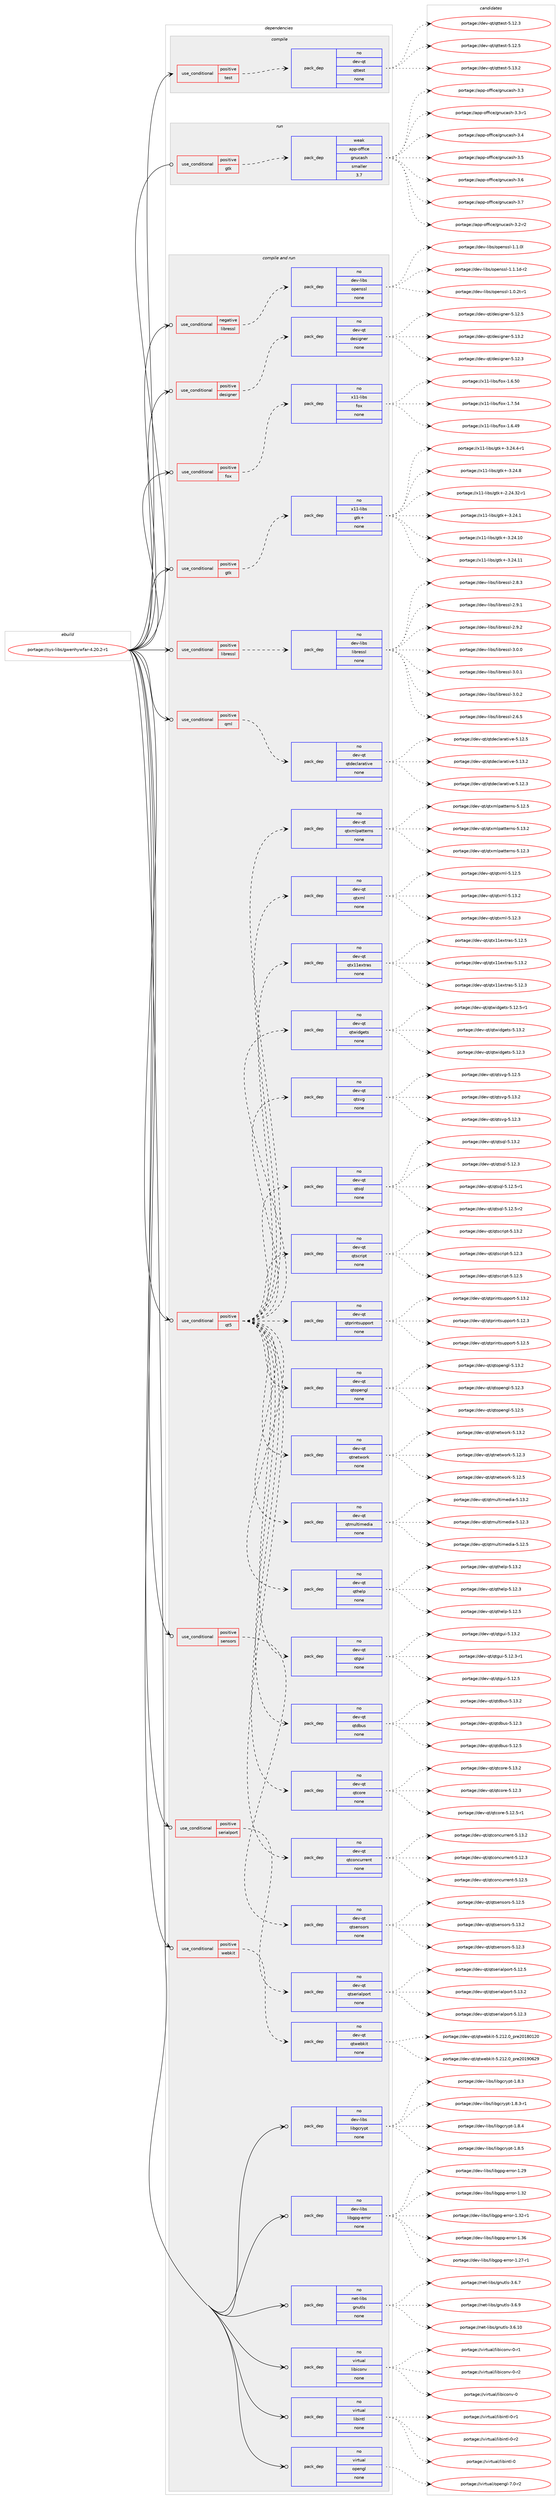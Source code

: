 digraph prolog {

# *************
# Graph options
# *************

newrank=true;
concentrate=true;
compound=true;
graph [rankdir=LR,fontname=Helvetica,fontsize=10,ranksep=1.5];#, ranksep=2.5, nodesep=0.2];
edge  [arrowhead=vee];
node  [fontname=Helvetica,fontsize=10];

# **********
# The ebuild
# **********

subgraph cluster_leftcol {
color=gray;
rank=same;
label=<<i>ebuild</i>>;
id [label="portage://sys-libs/gwenhywfar-4.20.2-r1", color=red, width=4, href="../sys-libs/gwenhywfar-4.20.2-r1.svg"];
}

# ****************
# The dependencies
# ****************

subgraph cluster_midcol {
color=gray;
label=<<i>dependencies</i>>;
subgraph cluster_compile {
fillcolor="#eeeeee";
style=filled;
label=<<i>compile</i>>;
subgraph cond104081 {
dependency430549 [label=<<TABLE BORDER="0" CELLBORDER="1" CELLSPACING="0" CELLPADDING="4"><TR><TD ROWSPAN="3" CELLPADDING="10">use_conditional</TD></TR><TR><TD>positive</TD></TR><TR><TD>test</TD></TR></TABLE>>, shape=none, color=red];
subgraph pack319229 {
dependency430550 [label=<<TABLE BORDER="0" CELLBORDER="1" CELLSPACING="0" CELLPADDING="4" WIDTH="220"><TR><TD ROWSPAN="6" CELLPADDING="30">pack_dep</TD></TR><TR><TD WIDTH="110">no</TD></TR><TR><TD>dev-qt</TD></TR><TR><TD>qttest</TD></TR><TR><TD>none</TD></TR><TR><TD></TD></TR></TABLE>>, shape=none, color=blue];
}
dependency430549:e -> dependency430550:w [weight=20,style="dashed",arrowhead="vee"];
}
id:e -> dependency430549:w [weight=20,style="solid",arrowhead="vee"];
}
subgraph cluster_compileandrun {
fillcolor="#eeeeee";
style=filled;
label=<<i>compile and run</i>>;
subgraph cond104082 {
dependency430551 [label=<<TABLE BORDER="0" CELLBORDER="1" CELLSPACING="0" CELLPADDING="4"><TR><TD ROWSPAN="3" CELLPADDING="10">use_conditional</TD></TR><TR><TD>negative</TD></TR><TR><TD>libressl</TD></TR></TABLE>>, shape=none, color=red];
subgraph pack319230 {
dependency430552 [label=<<TABLE BORDER="0" CELLBORDER="1" CELLSPACING="0" CELLPADDING="4" WIDTH="220"><TR><TD ROWSPAN="6" CELLPADDING="30">pack_dep</TD></TR><TR><TD WIDTH="110">no</TD></TR><TR><TD>dev-libs</TD></TR><TR><TD>openssl</TD></TR><TR><TD>none</TD></TR><TR><TD></TD></TR></TABLE>>, shape=none, color=blue];
}
dependency430551:e -> dependency430552:w [weight=20,style="dashed",arrowhead="vee"];
}
id:e -> dependency430551:w [weight=20,style="solid",arrowhead="odotvee"];
subgraph cond104083 {
dependency430553 [label=<<TABLE BORDER="0" CELLBORDER="1" CELLSPACING="0" CELLPADDING="4"><TR><TD ROWSPAN="3" CELLPADDING="10">use_conditional</TD></TR><TR><TD>positive</TD></TR><TR><TD>designer</TD></TR></TABLE>>, shape=none, color=red];
subgraph pack319231 {
dependency430554 [label=<<TABLE BORDER="0" CELLBORDER="1" CELLSPACING="0" CELLPADDING="4" WIDTH="220"><TR><TD ROWSPAN="6" CELLPADDING="30">pack_dep</TD></TR><TR><TD WIDTH="110">no</TD></TR><TR><TD>dev-qt</TD></TR><TR><TD>designer</TD></TR><TR><TD>none</TD></TR><TR><TD></TD></TR></TABLE>>, shape=none, color=blue];
}
dependency430553:e -> dependency430554:w [weight=20,style="dashed",arrowhead="vee"];
}
id:e -> dependency430553:w [weight=20,style="solid",arrowhead="odotvee"];
subgraph cond104084 {
dependency430555 [label=<<TABLE BORDER="0" CELLBORDER="1" CELLSPACING="0" CELLPADDING="4"><TR><TD ROWSPAN="3" CELLPADDING="10">use_conditional</TD></TR><TR><TD>positive</TD></TR><TR><TD>fox</TD></TR></TABLE>>, shape=none, color=red];
subgraph pack319232 {
dependency430556 [label=<<TABLE BORDER="0" CELLBORDER="1" CELLSPACING="0" CELLPADDING="4" WIDTH="220"><TR><TD ROWSPAN="6" CELLPADDING="30">pack_dep</TD></TR><TR><TD WIDTH="110">no</TD></TR><TR><TD>x11-libs</TD></TR><TR><TD>fox</TD></TR><TR><TD>none</TD></TR><TR><TD></TD></TR></TABLE>>, shape=none, color=blue];
}
dependency430555:e -> dependency430556:w [weight=20,style="dashed",arrowhead="vee"];
}
id:e -> dependency430555:w [weight=20,style="solid",arrowhead="odotvee"];
subgraph cond104085 {
dependency430557 [label=<<TABLE BORDER="0" CELLBORDER="1" CELLSPACING="0" CELLPADDING="4"><TR><TD ROWSPAN="3" CELLPADDING="10">use_conditional</TD></TR><TR><TD>positive</TD></TR><TR><TD>gtk</TD></TR></TABLE>>, shape=none, color=red];
subgraph pack319233 {
dependency430558 [label=<<TABLE BORDER="0" CELLBORDER="1" CELLSPACING="0" CELLPADDING="4" WIDTH="220"><TR><TD ROWSPAN="6" CELLPADDING="30">pack_dep</TD></TR><TR><TD WIDTH="110">no</TD></TR><TR><TD>x11-libs</TD></TR><TR><TD>gtk+</TD></TR><TR><TD>none</TD></TR><TR><TD></TD></TR></TABLE>>, shape=none, color=blue];
}
dependency430557:e -> dependency430558:w [weight=20,style="dashed",arrowhead="vee"];
}
id:e -> dependency430557:w [weight=20,style="solid",arrowhead="odotvee"];
subgraph cond104086 {
dependency430559 [label=<<TABLE BORDER="0" CELLBORDER="1" CELLSPACING="0" CELLPADDING="4"><TR><TD ROWSPAN="3" CELLPADDING="10">use_conditional</TD></TR><TR><TD>positive</TD></TR><TR><TD>libressl</TD></TR></TABLE>>, shape=none, color=red];
subgraph pack319234 {
dependency430560 [label=<<TABLE BORDER="0" CELLBORDER="1" CELLSPACING="0" CELLPADDING="4" WIDTH="220"><TR><TD ROWSPAN="6" CELLPADDING="30">pack_dep</TD></TR><TR><TD WIDTH="110">no</TD></TR><TR><TD>dev-libs</TD></TR><TR><TD>libressl</TD></TR><TR><TD>none</TD></TR><TR><TD></TD></TR></TABLE>>, shape=none, color=blue];
}
dependency430559:e -> dependency430560:w [weight=20,style="dashed",arrowhead="vee"];
}
id:e -> dependency430559:w [weight=20,style="solid",arrowhead="odotvee"];
subgraph cond104087 {
dependency430561 [label=<<TABLE BORDER="0" CELLBORDER="1" CELLSPACING="0" CELLPADDING="4"><TR><TD ROWSPAN="3" CELLPADDING="10">use_conditional</TD></TR><TR><TD>positive</TD></TR><TR><TD>qml</TD></TR></TABLE>>, shape=none, color=red];
subgraph pack319235 {
dependency430562 [label=<<TABLE BORDER="0" CELLBORDER="1" CELLSPACING="0" CELLPADDING="4" WIDTH="220"><TR><TD ROWSPAN="6" CELLPADDING="30">pack_dep</TD></TR><TR><TD WIDTH="110">no</TD></TR><TR><TD>dev-qt</TD></TR><TR><TD>qtdeclarative</TD></TR><TR><TD>none</TD></TR><TR><TD></TD></TR></TABLE>>, shape=none, color=blue];
}
dependency430561:e -> dependency430562:w [weight=20,style="dashed",arrowhead="vee"];
}
id:e -> dependency430561:w [weight=20,style="solid",arrowhead="odotvee"];
subgraph cond104088 {
dependency430563 [label=<<TABLE BORDER="0" CELLBORDER="1" CELLSPACING="0" CELLPADDING="4"><TR><TD ROWSPAN="3" CELLPADDING="10">use_conditional</TD></TR><TR><TD>positive</TD></TR><TR><TD>qt5</TD></TR></TABLE>>, shape=none, color=red];
subgraph pack319236 {
dependency430564 [label=<<TABLE BORDER="0" CELLBORDER="1" CELLSPACING="0" CELLPADDING="4" WIDTH="220"><TR><TD ROWSPAN="6" CELLPADDING="30">pack_dep</TD></TR><TR><TD WIDTH="110">no</TD></TR><TR><TD>dev-qt</TD></TR><TR><TD>qtconcurrent</TD></TR><TR><TD>none</TD></TR><TR><TD></TD></TR></TABLE>>, shape=none, color=blue];
}
dependency430563:e -> dependency430564:w [weight=20,style="dashed",arrowhead="vee"];
subgraph pack319237 {
dependency430565 [label=<<TABLE BORDER="0" CELLBORDER="1" CELLSPACING="0" CELLPADDING="4" WIDTH="220"><TR><TD ROWSPAN="6" CELLPADDING="30">pack_dep</TD></TR><TR><TD WIDTH="110">no</TD></TR><TR><TD>dev-qt</TD></TR><TR><TD>qtcore</TD></TR><TR><TD>none</TD></TR><TR><TD></TD></TR></TABLE>>, shape=none, color=blue];
}
dependency430563:e -> dependency430565:w [weight=20,style="dashed",arrowhead="vee"];
subgraph pack319238 {
dependency430566 [label=<<TABLE BORDER="0" CELLBORDER="1" CELLSPACING="0" CELLPADDING="4" WIDTH="220"><TR><TD ROWSPAN="6" CELLPADDING="30">pack_dep</TD></TR><TR><TD WIDTH="110">no</TD></TR><TR><TD>dev-qt</TD></TR><TR><TD>qtdbus</TD></TR><TR><TD>none</TD></TR><TR><TD></TD></TR></TABLE>>, shape=none, color=blue];
}
dependency430563:e -> dependency430566:w [weight=20,style="dashed",arrowhead="vee"];
subgraph pack319239 {
dependency430567 [label=<<TABLE BORDER="0" CELLBORDER="1" CELLSPACING="0" CELLPADDING="4" WIDTH="220"><TR><TD ROWSPAN="6" CELLPADDING="30">pack_dep</TD></TR><TR><TD WIDTH="110">no</TD></TR><TR><TD>dev-qt</TD></TR><TR><TD>qtgui</TD></TR><TR><TD>none</TD></TR><TR><TD></TD></TR></TABLE>>, shape=none, color=blue];
}
dependency430563:e -> dependency430567:w [weight=20,style="dashed",arrowhead="vee"];
subgraph pack319240 {
dependency430568 [label=<<TABLE BORDER="0" CELLBORDER="1" CELLSPACING="0" CELLPADDING="4" WIDTH="220"><TR><TD ROWSPAN="6" CELLPADDING="30">pack_dep</TD></TR><TR><TD WIDTH="110">no</TD></TR><TR><TD>dev-qt</TD></TR><TR><TD>qthelp</TD></TR><TR><TD>none</TD></TR><TR><TD></TD></TR></TABLE>>, shape=none, color=blue];
}
dependency430563:e -> dependency430568:w [weight=20,style="dashed",arrowhead="vee"];
subgraph pack319241 {
dependency430569 [label=<<TABLE BORDER="0" CELLBORDER="1" CELLSPACING="0" CELLPADDING="4" WIDTH="220"><TR><TD ROWSPAN="6" CELLPADDING="30">pack_dep</TD></TR><TR><TD WIDTH="110">no</TD></TR><TR><TD>dev-qt</TD></TR><TR><TD>qtmultimedia</TD></TR><TR><TD>none</TD></TR><TR><TD></TD></TR></TABLE>>, shape=none, color=blue];
}
dependency430563:e -> dependency430569:w [weight=20,style="dashed",arrowhead="vee"];
subgraph pack319242 {
dependency430570 [label=<<TABLE BORDER="0" CELLBORDER="1" CELLSPACING="0" CELLPADDING="4" WIDTH="220"><TR><TD ROWSPAN="6" CELLPADDING="30">pack_dep</TD></TR><TR><TD WIDTH="110">no</TD></TR><TR><TD>dev-qt</TD></TR><TR><TD>qtnetwork</TD></TR><TR><TD>none</TD></TR><TR><TD></TD></TR></TABLE>>, shape=none, color=blue];
}
dependency430563:e -> dependency430570:w [weight=20,style="dashed",arrowhead="vee"];
subgraph pack319243 {
dependency430571 [label=<<TABLE BORDER="0" CELLBORDER="1" CELLSPACING="0" CELLPADDING="4" WIDTH="220"><TR><TD ROWSPAN="6" CELLPADDING="30">pack_dep</TD></TR><TR><TD WIDTH="110">no</TD></TR><TR><TD>dev-qt</TD></TR><TR><TD>qtopengl</TD></TR><TR><TD>none</TD></TR><TR><TD></TD></TR></TABLE>>, shape=none, color=blue];
}
dependency430563:e -> dependency430571:w [weight=20,style="dashed",arrowhead="vee"];
subgraph pack319244 {
dependency430572 [label=<<TABLE BORDER="0" CELLBORDER="1" CELLSPACING="0" CELLPADDING="4" WIDTH="220"><TR><TD ROWSPAN="6" CELLPADDING="30">pack_dep</TD></TR><TR><TD WIDTH="110">no</TD></TR><TR><TD>dev-qt</TD></TR><TR><TD>qtprintsupport</TD></TR><TR><TD>none</TD></TR><TR><TD></TD></TR></TABLE>>, shape=none, color=blue];
}
dependency430563:e -> dependency430572:w [weight=20,style="dashed",arrowhead="vee"];
subgraph pack319245 {
dependency430573 [label=<<TABLE BORDER="0" CELLBORDER="1" CELLSPACING="0" CELLPADDING="4" WIDTH="220"><TR><TD ROWSPAN="6" CELLPADDING="30">pack_dep</TD></TR><TR><TD WIDTH="110">no</TD></TR><TR><TD>dev-qt</TD></TR><TR><TD>qtscript</TD></TR><TR><TD>none</TD></TR><TR><TD></TD></TR></TABLE>>, shape=none, color=blue];
}
dependency430563:e -> dependency430573:w [weight=20,style="dashed",arrowhead="vee"];
subgraph pack319246 {
dependency430574 [label=<<TABLE BORDER="0" CELLBORDER="1" CELLSPACING="0" CELLPADDING="4" WIDTH="220"><TR><TD ROWSPAN="6" CELLPADDING="30">pack_dep</TD></TR><TR><TD WIDTH="110">no</TD></TR><TR><TD>dev-qt</TD></TR><TR><TD>qtsql</TD></TR><TR><TD>none</TD></TR><TR><TD></TD></TR></TABLE>>, shape=none, color=blue];
}
dependency430563:e -> dependency430574:w [weight=20,style="dashed",arrowhead="vee"];
subgraph pack319247 {
dependency430575 [label=<<TABLE BORDER="0" CELLBORDER="1" CELLSPACING="0" CELLPADDING="4" WIDTH="220"><TR><TD ROWSPAN="6" CELLPADDING="30">pack_dep</TD></TR><TR><TD WIDTH="110">no</TD></TR><TR><TD>dev-qt</TD></TR><TR><TD>qtsvg</TD></TR><TR><TD>none</TD></TR><TR><TD></TD></TR></TABLE>>, shape=none, color=blue];
}
dependency430563:e -> dependency430575:w [weight=20,style="dashed",arrowhead="vee"];
subgraph pack319248 {
dependency430576 [label=<<TABLE BORDER="0" CELLBORDER="1" CELLSPACING="0" CELLPADDING="4" WIDTH="220"><TR><TD ROWSPAN="6" CELLPADDING="30">pack_dep</TD></TR><TR><TD WIDTH="110">no</TD></TR><TR><TD>dev-qt</TD></TR><TR><TD>qtwidgets</TD></TR><TR><TD>none</TD></TR><TR><TD></TD></TR></TABLE>>, shape=none, color=blue];
}
dependency430563:e -> dependency430576:w [weight=20,style="dashed",arrowhead="vee"];
subgraph pack319249 {
dependency430577 [label=<<TABLE BORDER="0" CELLBORDER="1" CELLSPACING="0" CELLPADDING="4" WIDTH="220"><TR><TD ROWSPAN="6" CELLPADDING="30">pack_dep</TD></TR><TR><TD WIDTH="110">no</TD></TR><TR><TD>dev-qt</TD></TR><TR><TD>qtx11extras</TD></TR><TR><TD>none</TD></TR><TR><TD></TD></TR></TABLE>>, shape=none, color=blue];
}
dependency430563:e -> dependency430577:w [weight=20,style="dashed",arrowhead="vee"];
subgraph pack319250 {
dependency430578 [label=<<TABLE BORDER="0" CELLBORDER="1" CELLSPACING="0" CELLPADDING="4" WIDTH="220"><TR><TD ROWSPAN="6" CELLPADDING="30">pack_dep</TD></TR><TR><TD WIDTH="110">no</TD></TR><TR><TD>dev-qt</TD></TR><TR><TD>qtxml</TD></TR><TR><TD>none</TD></TR><TR><TD></TD></TR></TABLE>>, shape=none, color=blue];
}
dependency430563:e -> dependency430578:w [weight=20,style="dashed",arrowhead="vee"];
subgraph pack319251 {
dependency430579 [label=<<TABLE BORDER="0" CELLBORDER="1" CELLSPACING="0" CELLPADDING="4" WIDTH="220"><TR><TD ROWSPAN="6" CELLPADDING="30">pack_dep</TD></TR><TR><TD WIDTH="110">no</TD></TR><TR><TD>dev-qt</TD></TR><TR><TD>qtxmlpatterns</TD></TR><TR><TD>none</TD></TR><TR><TD></TD></TR></TABLE>>, shape=none, color=blue];
}
dependency430563:e -> dependency430579:w [weight=20,style="dashed",arrowhead="vee"];
}
id:e -> dependency430563:w [weight=20,style="solid",arrowhead="odotvee"];
subgraph cond104089 {
dependency430580 [label=<<TABLE BORDER="0" CELLBORDER="1" CELLSPACING="0" CELLPADDING="4"><TR><TD ROWSPAN="3" CELLPADDING="10">use_conditional</TD></TR><TR><TD>positive</TD></TR><TR><TD>sensors</TD></TR></TABLE>>, shape=none, color=red];
subgraph pack319252 {
dependency430581 [label=<<TABLE BORDER="0" CELLBORDER="1" CELLSPACING="0" CELLPADDING="4" WIDTH="220"><TR><TD ROWSPAN="6" CELLPADDING="30">pack_dep</TD></TR><TR><TD WIDTH="110">no</TD></TR><TR><TD>dev-qt</TD></TR><TR><TD>qtsensors</TD></TR><TR><TD>none</TD></TR><TR><TD></TD></TR></TABLE>>, shape=none, color=blue];
}
dependency430580:e -> dependency430581:w [weight=20,style="dashed",arrowhead="vee"];
}
id:e -> dependency430580:w [weight=20,style="solid",arrowhead="odotvee"];
subgraph cond104090 {
dependency430582 [label=<<TABLE BORDER="0" CELLBORDER="1" CELLSPACING="0" CELLPADDING="4"><TR><TD ROWSPAN="3" CELLPADDING="10">use_conditional</TD></TR><TR><TD>positive</TD></TR><TR><TD>serialport</TD></TR></TABLE>>, shape=none, color=red];
subgraph pack319253 {
dependency430583 [label=<<TABLE BORDER="0" CELLBORDER="1" CELLSPACING="0" CELLPADDING="4" WIDTH="220"><TR><TD ROWSPAN="6" CELLPADDING="30">pack_dep</TD></TR><TR><TD WIDTH="110">no</TD></TR><TR><TD>dev-qt</TD></TR><TR><TD>qtserialport</TD></TR><TR><TD>none</TD></TR><TR><TD></TD></TR></TABLE>>, shape=none, color=blue];
}
dependency430582:e -> dependency430583:w [weight=20,style="dashed",arrowhead="vee"];
}
id:e -> dependency430582:w [weight=20,style="solid",arrowhead="odotvee"];
subgraph cond104091 {
dependency430584 [label=<<TABLE BORDER="0" CELLBORDER="1" CELLSPACING="0" CELLPADDING="4"><TR><TD ROWSPAN="3" CELLPADDING="10">use_conditional</TD></TR><TR><TD>positive</TD></TR><TR><TD>webkit</TD></TR></TABLE>>, shape=none, color=red];
subgraph pack319254 {
dependency430585 [label=<<TABLE BORDER="0" CELLBORDER="1" CELLSPACING="0" CELLPADDING="4" WIDTH="220"><TR><TD ROWSPAN="6" CELLPADDING="30">pack_dep</TD></TR><TR><TD WIDTH="110">no</TD></TR><TR><TD>dev-qt</TD></TR><TR><TD>qtwebkit</TD></TR><TR><TD>none</TD></TR><TR><TD></TD></TR></TABLE>>, shape=none, color=blue];
}
dependency430584:e -> dependency430585:w [weight=20,style="dashed",arrowhead="vee"];
}
id:e -> dependency430584:w [weight=20,style="solid",arrowhead="odotvee"];
subgraph pack319255 {
dependency430586 [label=<<TABLE BORDER="0" CELLBORDER="1" CELLSPACING="0" CELLPADDING="4" WIDTH="220"><TR><TD ROWSPAN="6" CELLPADDING="30">pack_dep</TD></TR><TR><TD WIDTH="110">no</TD></TR><TR><TD>dev-libs</TD></TR><TR><TD>libgcrypt</TD></TR><TR><TD>none</TD></TR><TR><TD></TD></TR></TABLE>>, shape=none, color=blue];
}
id:e -> dependency430586:w [weight=20,style="solid",arrowhead="odotvee"];
subgraph pack319256 {
dependency430587 [label=<<TABLE BORDER="0" CELLBORDER="1" CELLSPACING="0" CELLPADDING="4" WIDTH="220"><TR><TD ROWSPAN="6" CELLPADDING="30">pack_dep</TD></TR><TR><TD WIDTH="110">no</TD></TR><TR><TD>dev-libs</TD></TR><TR><TD>libgpg-error</TD></TR><TR><TD>none</TD></TR><TR><TD></TD></TR></TABLE>>, shape=none, color=blue];
}
id:e -> dependency430587:w [weight=20,style="solid",arrowhead="odotvee"];
subgraph pack319257 {
dependency430588 [label=<<TABLE BORDER="0" CELLBORDER="1" CELLSPACING="0" CELLPADDING="4" WIDTH="220"><TR><TD ROWSPAN="6" CELLPADDING="30">pack_dep</TD></TR><TR><TD WIDTH="110">no</TD></TR><TR><TD>net-libs</TD></TR><TR><TD>gnutls</TD></TR><TR><TD>none</TD></TR><TR><TD></TD></TR></TABLE>>, shape=none, color=blue];
}
id:e -> dependency430588:w [weight=20,style="solid",arrowhead="odotvee"];
subgraph pack319258 {
dependency430589 [label=<<TABLE BORDER="0" CELLBORDER="1" CELLSPACING="0" CELLPADDING="4" WIDTH="220"><TR><TD ROWSPAN="6" CELLPADDING="30">pack_dep</TD></TR><TR><TD WIDTH="110">no</TD></TR><TR><TD>virtual</TD></TR><TR><TD>libiconv</TD></TR><TR><TD>none</TD></TR><TR><TD></TD></TR></TABLE>>, shape=none, color=blue];
}
id:e -> dependency430589:w [weight=20,style="solid",arrowhead="odotvee"];
subgraph pack319259 {
dependency430590 [label=<<TABLE BORDER="0" CELLBORDER="1" CELLSPACING="0" CELLPADDING="4" WIDTH="220"><TR><TD ROWSPAN="6" CELLPADDING="30">pack_dep</TD></TR><TR><TD WIDTH="110">no</TD></TR><TR><TD>virtual</TD></TR><TR><TD>libintl</TD></TR><TR><TD>none</TD></TR><TR><TD></TD></TR></TABLE>>, shape=none, color=blue];
}
id:e -> dependency430590:w [weight=20,style="solid",arrowhead="odotvee"];
subgraph pack319260 {
dependency430591 [label=<<TABLE BORDER="0" CELLBORDER="1" CELLSPACING="0" CELLPADDING="4" WIDTH="220"><TR><TD ROWSPAN="6" CELLPADDING="30">pack_dep</TD></TR><TR><TD WIDTH="110">no</TD></TR><TR><TD>virtual</TD></TR><TR><TD>opengl</TD></TR><TR><TD>none</TD></TR><TR><TD></TD></TR></TABLE>>, shape=none, color=blue];
}
id:e -> dependency430591:w [weight=20,style="solid",arrowhead="odotvee"];
}
subgraph cluster_run {
fillcolor="#eeeeee";
style=filled;
label=<<i>run</i>>;
subgraph cond104092 {
dependency430592 [label=<<TABLE BORDER="0" CELLBORDER="1" CELLSPACING="0" CELLPADDING="4"><TR><TD ROWSPAN="3" CELLPADDING="10">use_conditional</TD></TR><TR><TD>positive</TD></TR><TR><TD>gtk</TD></TR></TABLE>>, shape=none, color=red];
subgraph pack319261 {
dependency430593 [label=<<TABLE BORDER="0" CELLBORDER="1" CELLSPACING="0" CELLPADDING="4" WIDTH="220"><TR><TD ROWSPAN="6" CELLPADDING="30">pack_dep</TD></TR><TR><TD WIDTH="110">weak</TD></TR><TR><TD>app-office</TD></TR><TR><TD>gnucash</TD></TR><TR><TD>smaller</TD></TR><TR><TD>3.7</TD></TR></TABLE>>, shape=none, color=blue];
}
dependency430592:e -> dependency430593:w [weight=20,style="dashed",arrowhead="vee"];
}
id:e -> dependency430592:w [weight=20,style="solid",arrowhead="odot"];
}
}

# **************
# The candidates
# **************

subgraph cluster_choices {
rank=same;
color=gray;
label=<<i>candidates</i>>;

subgraph choice319229 {
color=black;
nodesep=1;
choiceportage100101118451131164711311611610111511645534649504651 [label="portage://dev-qt/qttest-5.12.3", color=red, width=4,href="../dev-qt/qttest-5.12.3.svg"];
choiceportage100101118451131164711311611610111511645534649504653 [label="portage://dev-qt/qttest-5.12.5", color=red, width=4,href="../dev-qt/qttest-5.12.5.svg"];
choiceportage100101118451131164711311611610111511645534649514650 [label="portage://dev-qt/qttest-5.13.2", color=red, width=4,href="../dev-qt/qttest-5.13.2.svg"];
dependency430550:e -> choiceportage100101118451131164711311611610111511645534649504651:w [style=dotted,weight="100"];
dependency430550:e -> choiceportage100101118451131164711311611610111511645534649504653:w [style=dotted,weight="100"];
dependency430550:e -> choiceportage100101118451131164711311611610111511645534649514650:w [style=dotted,weight="100"];
}
subgraph choice319230 {
color=black;
nodesep=1;
choiceportage1001011184510810598115471111121011101151151084549464846501164511449 [label="portage://dev-libs/openssl-1.0.2t-r1", color=red, width=4,href="../dev-libs/openssl-1.0.2t-r1.svg"];
choiceportage100101118451081059811547111112101110115115108454946494648108 [label="portage://dev-libs/openssl-1.1.0l", color=red, width=4,href="../dev-libs/openssl-1.1.0l.svg"];
choiceportage1001011184510810598115471111121011101151151084549464946491004511450 [label="portage://dev-libs/openssl-1.1.1d-r2", color=red, width=4,href="../dev-libs/openssl-1.1.1d-r2.svg"];
dependency430552:e -> choiceportage1001011184510810598115471111121011101151151084549464846501164511449:w [style=dotted,weight="100"];
dependency430552:e -> choiceportage100101118451081059811547111112101110115115108454946494648108:w [style=dotted,weight="100"];
dependency430552:e -> choiceportage1001011184510810598115471111121011101151151084549464946491004511450:w [style=dotted,weight="100"];
}
subgraph choice319231 {
color=black;
nodesep=1;
choiceportage100101118451131164710010111510510311010111445534649504651 [label="portage://dev-qt/designer-5.12.3", color=red, width=4,href="../dev-qt/designer-5.12.3.svg"];
choiceportage100101118451131164710010111510510311010111445534649504653 [label="portage://dev-qt/designer-5.12.5", color=red, width=4,href="../dev-qt/designer-5.12.5.svg"];
choiceportage100101118451131164710010111510510311010111445534649514650 [label="portage://dev-qt/designer-5.13.2", color=red, width=4,href="../dev-qt/designer-5.13.2.svg"];
dependency430554:e -> choiceportage100101118451131164710010111510510311010111445534649504651:w [style=dotted,weight="100"];
dependency430554:e -> choiceportage100101118451131164710010111510510311010111445534649504653:w [style=dotted,weight="100"];
dependency430554:e -> choiceportage100101118451131164710010111510510311010111445534649514650:w [style=dotted,weight="100"];
}
subgraph choice319232 {
color=black;
nodesep=1;
choiceportage120494945108105981154710211112045494654465257 [label="portage://x11-libs/fox-1.6.49", color=red, width=4,href="../x11-libs/fox-1.6.49.svg"];
choiceportage120494945108105981154710211112045494654465348 [label="portage://x11-libs/fox-1.6.50", color=red, width=4,href="../x11-libs/fox-1.6.50.svg"];
choiceportage120494945108105981154710211112045494655465352 [label="portage://x11-libs/fox-1.7.54", color=red, width=4,href="../x11-libs/fox-1.7.54.svg"];
dependency430556:e -> choiceportage120494945108105981154710211112045494654465257:w [style=dotted,weight="100"];
dependency430556:e -> choiceportage120494945108105981154710211112045494654465348:w [style=dotted,weight="100"];
dependency430556:e -> choiceportage120494945108105981154710211112045494655465352:w [style=dotted,weight="100"];
}
subgraph choice319233 {
color=black;
nodesep=1;
choiceportage12049494510810598115471031161074345504650524651504511449 [label="portage://x11-libs/gtk+-2.24.32-r1", color=red, width=4,href="../x11-libs/gtk+-2.24.32-r1.svg"];
choiceportage12049494510810598115471031161074345514650524649 [label="portage://x11-libs/gtk+-3.24.1", color=red, width=4,href="../x11-libs/gtk+-3.24.1.svg"];
choiceportage1204949451081059811547103116107434551465052464948 [label="portage://x11-libs/gtk+-3.24.10", color=red, width=4,href="../x11-libs/gtk+-3.24.10.svg"];
choiceportage1204949451081059811547103116107434551465052464949 [label="portage://x11-libs/gtk+-3.24.11", color=red, width=4,href="../x11-libs/gtk+-3.24.11.svg"];
choiceportage120494945108105981154710311610743455146505246524511449 [label="portage://x11-libs/gtk+-3.24.4-r1", color=red, width=4,href="../x11-libs/gtk+-3.24.4-r1.svg"];
choiceportage12049494510810598115471031161074345514650524656 [label="portage://x11-libs/gtk+-3.24.8", color=red, width=4,href="../x11-libs/gtk+-3.24.8.svg"];
dependency430558:e -> choiceportage12049494510810598115471031161074345504650524651504511449:w [style=dotted,weight="100"];
dependency430558:e -> choiceportage12049494510810598115471031161074345514650524649:w [style=dotted,weight="100"];
dependency430558:e -> choiceportage1204949451081059811547103116107434551465052464948:w [style=dotted,weight="100"];
dependency430558:e -> choiceportage1204949451081059811547103116107434551465052464949:w [style=dotted,weight="100"];
dependency430558:e -> choiceportage120494945108105981154710311610743455146505246524511449:w [style=dotted,weight="100"];
dependency430558:e -> choiceportage12049494510810598115471031161074345514650524656:w [style=dotted,weight="100"];
}
subgraph choice319234 {
color=black;
nodesep=1;
choiceportage10010111845108105981154710810598114101115115108455046544653 [label="portage://dev-libs/libressl-2.6.5", color=red, width=4,href="../dev-libs/libressl-2.6.5.svg"];
choiceportage10010111845108105981154710810598114101115115108455046564651 [label="portage://dev-libs/libressl-2.8.3", color=red, width=4,href="../dev-libs/libressl-2.8.3.svg"];
choiceportage10010111845108105981154710810598114101115115108455046574649 [label="portage://dev-libs/libressl-2.9.1", color=red, width=4,href="../dev-libs/libressl-2.9.1.svg"];
choiceportage10010111845108105981154710810598114101115115108455046574650 [label="portage://dev-libs/libressl-2.9.2", color=red, width=4,href="../dev-libs/libressl-2.9.2.svg"];
choiceportage10010111845108105981154710810598114101115115108455146484648 [label="portage://dev-libs/libressl-3.0.0", color=red, width=4,href="../dev-libs/libressl-3.0.0.svg"];
choiceportage10010111845108105981154710810598114101115115108455146484649 [label="portage://dev-libs/libressl-3.0.1", color=red, width=4,href="../dev-libs/libressl-3.0.1.svg"];
choiceportage10010111845108105981154710810598114101115115108455146484650 [label="portage://dev-libs/libressl-3.0.2", color=red, width=4,href="../dev-libs/libressl-3.0.2.svg"];
dependency430560:e -> choiceportage10010111845108105981154710810598114101115115108455046544653:w [style=dotted,weight="100"];
dependency430560:e -> choiceportage10010111845108105981154710810598114101115115108455046564651:w [style=dotted,weight="100"];
dependency430560:e -> choiceportage10010111845108105981154710810598114101115115108455046574649:w [style=dotted,weight="100"];
dependency430560:e -> choiceportage10010111845108105981154710810598114101115115108455046574650:w [style=dotted,weight="100"];
dependency430560:e -> choiceportage10010111845108105981154710810598114101115115108455146484648:w [style=dotted,weight="100"];
dependency430560:e -> choiceportage10010111845108105981154710810598114101115115108455146484649:w [style=dotted,weight="100"];
dependency430560:e -> choiceportage10010111845108105981154710810598114101115115108455146484650:w [style=dotted,weight="100"];
}
subgraph choice319235 {
color=black;
nodesep=1;
choiceportage100101118451131164711311610010199108971149711610511810145534649504651 [label="portage://dev-qt/qtdeclarative-5.12.3", color=red, width=4,href="../dev-qt/qtdeclarative-5.12.3.svg"];
choiceportage100101118451131164711311610010199108971149711610511810145534649504653 [label="portage://dev-qt/qtdeclarative-5.12.5", color=red, width=4,href="../dev-qt/qtdeclarative-5.12.5.svg"];
choiceportage100101118451131164711311610010199108971149711610511810145534649514650 [label="portage://dev-qt/qtdeclarative-5.13.2", color=red, width=4,href="../dev-qt/qtdeclarative-5.13.2.svg"];
dependency430562:e -> choiceportage100101118451131164711311610010199108971149711610511810145534649504651:w [style=dotted,weight="100"];
dependency430562:e -> choiceportage100101118451131164711311610010199108971149711610511810145534649504653:w [style=dotted,weight="100"];
dependency430562:e -> choiceportage100101118451131164711311610010199108971149711610511810145534649514650:w [style=dotted,weight="100"];
}
subgraph choice319236 {
color=black;
nodesep=1;
choiceportage1001011184511311647113116991111109911711411410111011645534649504651 [label="portage://dev-qt/qtconcurrent-5.12.3", color=red, width=4,href="../dev-qt/qtconcurrent-5.12.3.svg"];
choiceportage1001011184511311647113116991111109911711411410111011645534649504653 [label="portage://dev-qt/qtconcurrent-5.12.5", color=red, width=4,href="../dev-qt/qtconcurrent-5.12.5.svg"];
choiceportage1001011184511311647113116991111109911711411410111011645534649514650 [label="portage://dev-qt/qtconcurrent-5.13.2", color=red, width=4,href="../dev-qt/qtconcurrent-5.13.2.svg"];
dependency430564:e -> choiceportage1001011184511311647113116991111109911711411410111011645534649504651:w [style=dotted,weight="100"];
dependency430564:e -> choiceportage1001011184511311647113116991111109911711411410111011645534649504653:w [style=dotted,weight="100"];
dependency430564:e -> choiceportage1001011184511311647113116991111109911711411410111011645534649514650:w [style=dotted,weight="100"];
}
subgraph choice319237 {
color=black;
nodesep=1;
choiceportage10010111845113116471131169911111410145534649504651 [label="portage://dev-qt/qtcore-5.12.3", color=red, width=4,href="../dev-qt/qtcore-5.12.3.svg"];
choiceportage100101118451131164711311699111114101455346495046534511449 [label="portage://dev-qt/qtcore-5.12.5-r1", color=red, width=4,href="../dev-qt/qtcore-5.12.5-r1.svg"];
choiceportage10010111845113116471131169911111410145534649514650 [label="portage://dev-qt/qtcore-5.13.2", color=red, width=4,href="../dev-qt/qtcore-5.13.2.svg"];
dependency430565:e -> choiceportage10010111845113116471131169911111410145534649504651:w [style=dotted,weight="100"];
dependency430565:e -> choiceportage100101118451131164711311699111114101455346495046534511449:w [style=dotted,weight="100"];
dependency430565:e -> choiceportage10010111845113116471131169911111410145534649514650:w [style=dotted,weight="100"];
}
subgraph choice319238 {
color=black;
nodesep=1;
choiceportage10010111845113116471131161009811711545534649504651 [label="portage://dev-qt/qtdbus-5.12.3", color=red, width=4,href="../dev-qt/qtdbus-5.12.3.svg"];
choiceportage10010111845113116471131161009811711545534649504653 [label="portage://dev-qt/qtdbus-5.12.5", color=red, width=4,href="../dev-qt/qtdbus-5.12.5.svg"];
choiceportage10010111845113116471131161009811711545534649514650 [label="portage://dev-qt/qtdbus-5.13.2", color=red, width=4,href="../dev-qt/qtdbus-5.13.2.svg"];
dependency430566:e -> choiceportage10010111845113116471131161009811711545534649504651:w [style=dotted,weight="100"];
dependency430566:e -> choiceportage10010111845113116471131161009811711545534649504653:w [style=dotted,weight="100"];
dependency430566:e -> choiceportage10010111845113116471131161009811711545534649514650:w [style=dotted,weight="100"];
}
subgraph choice319239 {
color=black;
nodesep=1;
choiceportage1001011184511311647113116103117105455346495046514511449 [label="portage://dev-qt/qtgui-5.12.3-r1", color=red, width=4,href="../dev-qt/qtgui-5.12.3-r1.svg"];
choiceportage100101118451131164711311610311710545534649504653 [label="portage://dev-qt/qtgui-5.12.5", color=red, width=4,href="../dev-qt/qtgui-5.12.5.svg"];
choiceportage100101118451131164711311610311710545534649514650 [label="portage://dev-qt/qtgui-5.13.2", color=red, width=4,href="../dev-qt/qtgui-5.13.2.svg"];
dependency430567:e -> choiceportage1001011184511311647113116103117105455346495046514511449:w [style=dotted,weight="100"];
dependency430567:e -> choiceportage100101118451131164711311610311710545534649504653:w [style=dotted,weight="100"];
dependency430567:e -> choiceportage100101118451131164711311610311710545534649514650:w [style=dotted,weight="100"];
}
subgraph choice319240 {
color=black;
nodesep=1;
choiceportage100101118451131164711311610410110811245534649504651 [label="portage://dev-qt/qthelp-5.12.3", color=red, width=4,href="../dev-qt/qthelp-5.12.3.svg"];
choiceportage100101118451131164711311610410110811245534649504653 [label="portage://dev-qt/qthelp-5.12.5", color=red, width=4,href="../dev-qt/qthelp-5.12.5.svg"];
choiceportage100101118451131164711311610410110811245534649514650 [label="portage://dev-qt/qthelp-5.13.2", color=red, width=4,href="../dev-qt/qthelp-5.13.2.svg"];
dependency430568:e -> choiceportage100101118451131164711311610410110811245534649504651:w [style=dotted,weight="100"];
dependency430568:e -> choiceportage100101118451131164711311610410110811245534649504653:w [style=dotted,weight="100"];
dependency430568:e -> choiceportage100101118451131164711311610410110811245534649514650:w [style=dotted,weight="100"];
}
subgraph choice319241 {
color=black;
nodesep=1;
choiceportage10010111845113116471131161091171081161051091011001059745534649504651 [label="portage://dev-qt/qtmultimedia-5.12.3", color=red, width=4,href="../dev-qt/qtmultimedia-5.12.3.svg"];
choiceportage10010111845113116471131161091171081161051091011001059745534649504653 [label="portage://dev-qt/qtmultimedia-5.12.5", color=red, width=4,href="../dev-qt/qtmultimedia-5.12.5.svg"];
choiceportage10010111845113116471131161091171081161051091011001059745534649514650 [label="portage://dev-qt/qtmultimedia-5.13.2", color=red, width=4,href="../dev-qt/qtmultimedia-5.13.2.svg"];
dependency430569:e -> choiceportage10010111845113116471131161091171081161051091011001059745534649504651:w [style=dotted,weight="100"];
dependency430569:e -> choiceportage10010111845113116471131161091171081161051091011001059745534649504653:w [style=dotted,weight="100"];
dependency430569:e -> choiceportage10010111845113116471131161091171081161051091011001059745534649514650:w [style=dotted,weight="100"];
}
subgraph choice319242 {
color=black;
nodesep=1;
choiceportage100101118451131164711311611010111611911111410745534649504651 [label="portage://dev-qt/qtnetwork-5.12.3", color=red, width=4,href="../dev-qt/qtnetwork-5.12.3.svg"];
choiceportage100101118451131164711311611010111611911111410745534649504653 [label="portage://dev-qt/qtnetwork-5.12.5", color=red, width=4,href="../dev-qt/qtnetwork-5.12.5.svg"];
choiceportage100101118451131164711311611010111611911111410745534649514650 [label="portage://dev-qt/qtnetwork-5.13.2", color=red, width=4,href="../dev-qt/qtnetwork-5.13.2.svg"];
dependency430570:e -> choiceportage100101118451131164711311611010111611911111410745534649504651:w [style=dotted,weight="100"];
dependency430570:e -> choiceportage100101118451131164711311611010111611911111410745534649504653:w [style=dotted,weight="100"];
dependency430570:e -> choiceportage100101118451131164711311611010111611911111410745534649514650:w [style=dotted,weight="100"];
}
subgraph choice319243 {
color=black;
nodesep=1;
choiceportage100101118451131164711311611111210111010310845534649504651 [label="portage://dev-qt/qtopengl-5.12.3", color=red, width=4,href="../dev-qt/qtopengl-5.12.3.svg"];
choiceportage100101118451131164711311611111210111010310845534649504653 [label="portage://dev-qt/qtopengl-5.12.5", color=red, width=4,href="../dev-qt/qtopengl-5.12.5.svg"];
choiceportage100101118451131164711311611111210111010310845534649514650 [label="portage://dev-qt/qtopengl-5.13.2", color=red, width=4,href="../dev-qt/qtopengl-5.13.2.svg"];
dependency430571:e -> choiceportage100101118451131164711311611111210111010310845534649504651:w [style=dotted,weight="100"];
dependency430571:e -> choiceportage100101118451131164711311611111210111010310845534649504653:w [style=dotted,weight="100"];
dependency430571:e -> choiceportage100101118451131164711311611111210111010310845534649514650:w [style=dotted,weight="100"];
}
subgraph choice319244 {
color=black;
nodesep=1;
choiceportage100101118451131164711311611211410511011611511711211211111411645534649504651 [label="portage://dev-qt/qtprintsupport-5.12.3", color=red, width=4,href="../dev-qt/qtprintsupport-5.12.3.svg"];
choiceportage100101118451131164711311611211410511011611511711211211111411645534649504653 [label="portage://dev-qt/qtprintsupport-5.12.5", color=red, width=4,href="../dev-qt/qtprintsupport-5.12.5.svg"];
choiceportage100101118451131164711311611211410511011611511711211211111411645534649514650 [label="portage://dev-qt/qtprintsupport-5.13.2", color=red, width=4,href="../dev-qt/qtprintsupport-5.13.2.svg"];
dependency430572:e -> choiceportage100101118451131164711311611211410511011611511711211211111411645534649504651:w [style=dotted,weight="100"];
dependency430572:e -> choiceportage100101118451131164711311611211410511011611511711211211111411645534649504653:w [style=dotted,weight="100"];
dependency430572:e -> choiceportage100101118451131164711311611211410511011611511711211211111411645534649514650:w [style=dotted,weight="100"];
}
subgraph choice319245 {
color=black;
nodesep=1;
choiceportage10010111845113116471131161159911410511211645534649504651 [label="portage://dev-qt/qtscript-5.12.3", color=red, width=4,href="../dev-qt/qtscript-5.12.3.svg"];
choiceportage10010111845113116471131161159911410511211645534649504653 [label="portage://dev-qt/qtscript-5.12.5", color=red, width=4,href="../dev-qt/qtscript-5.12.5.svg"];
choiceportage10010111845113116471131161159911410511211645534649514650 [label="portage://dev-qt/qtscript-5.13.2", color=red, width=4,href="../dev-qt/qtscript-5.13.2.svg"];
dependency430573:e -> choiceportage10010111845113116471131161159911410511211645534649504651:w [style=dotted,weight="100"];
dependency430573:e -> choiceportage10010111845113116471131161159911410511211645534649504653:w [style=dotted,weight="100"];
dependency430573:e -> choiceportage10010111845113116471131161159911410511211645534649514650:w [style=dotted,weight="100"];
}
subgraph choice319246 {
color=black;
nodesep=1;
choiceportage100101118451131164711311611511310845534649504651 [label="portage://dev-qt/qtsql-5.12.3", color=red, width=4,href="../dev-qt/qtsql-5.12.3.svg"];
choiceportage1001011184511311647113116115113108455346495046534511449 [label="portage://dev-qt/qtsql-5.12.5-r1", color=red, width=4,href="../dev-qt/qtsql-5.12.5-r1.svg"];
choiceportage1001011184511311647113116115113108455346495046534511450 [label="portage://dev-qt/qtsql-5.12.5-r2", color=red, width=4,href="../dev-qt/qtsql-5.12.5-r2.svg"];
choiceportage100101118451131164711311611511310845534649514650 [label="portage://dev-qt/qtsql-5.13.2", color=red, width=4,href="../dev-qt/qtsql-5.13.2.svg"];
dependency430574:e -> choiceportage100101118451131164711311611511310845534649504651:w [style=dotted,weight="100"];
dependency430574:e -> choiceportage1001011184511311647113116115113108455346495046534511449:w [style=dotted,weight="100"];
dependency430574:e -> choiceportage1001011184511311647113116115113108455346495046534511450:w [style=dotted,weight="100"];
dependency430574:e -> choiceportage100101118451131164711311611511310845534649514650:w [style=dotted,weight="100"];
}
subgraph choice319247 {
color=black;
nodesep=1;
choiceportage100101118451131164711311611511810345534649504651 [label="portage://dev-qt/qtsvg-5.12.3", color=red, width=4,href="../dev-qt/qtsvg-5.12.3.svg"];
choiceportage100101118451131164711311611511810345534649504653 [label="portage://dev-qt/qtsvg-5.12.5", color=red, width=4,href="../dev-qt/qtsvg-5.12.5.svg"];
choiceportage100101118451131164711311611511810345534649514650 [label="portage://dev-qt/qtsvg-5.13.2", color=red, width=4,href="../dev-qt/qtsvg-5.13.2.svg"];
dependency430575:e -> choiceportage100101118451131164711311611511810345534649504651:w [style=dotted,weight="100"];
dependency430575:e -> choiceportage100101118451131164711311611511810345534649504653:w [style=dotted,weight="100"];
dependency430575:e -> choiceportage100101118451131164711311611511810345534649514650:w [style=dotted,weight="100"];
}
subgraph choice319248 {
color=black;
nodesep=1;
choiceportage100101118451131164711311611910510010310111611545534649504651 [label="portage://dev-qt/qtwidgets-5.12.3", color=red, width=4,href="../dev-qt/qtwidgets-5.12.3.svg"];
choiceportage1001011184511311647113116119105100103101116115455346495046534511449 [label="portage://dev-qt/qtwidgets-5.12.5-r1", color=red, width=4,href="../dev-qt/qtwidgets-5.12.5-r1.svg"];
choiceportage100101118451131164711311611910510010310111611545534649514650 [label="portage://dev-qt/qtwidgets-5.13.2", color=red, width=4,href="../dev-qt/qtwidgets-5.13.2.svg"];
dependency430576:e -> choiceportage100101118451131164711311611910510010310111611545534649504651:w [style=dotted,weight="100"];
dependency430576:e -> choiceportage1001011184511311647113116119105100103101116115455346495046534511449:w [style=dotted,weight="100"];
dependency430576:e -> choiceportage100101118451131164711311611910510010310111611545534649514650:w [style=dotted,weight="100"];
}
subgraph choice319249 {
color=black;
nodesep=1;
choiceportage100101118451131164711311612049491011201161149711545534649504651 [label="portage://dev-qt/qtx11extras-5.12.3", color=red, width=4,href="../dev-qt/qtx11extras-5.12.3.svg"];
choiceportage100101118451131164711311612049491011201161149711545534649504653 [label="portage://dev-qt/qtx11extras-5.12.5", color=red, width=4,href="../dev-qt/qtx11extras-5.12.5.svg"];
choiceportage100101118451131164711311612049491011201161149711545534649514650 [label="portage://dev-qt/qtx11extras-5.13.2", color=red, width=4,href="../dev-qt/qtx11extras-5.13.2.svg"];
dependency430577:e -> choiceportage100101118451131164711311612049491011201161149711545534649504651:w [style=dotted,weight="100"];
dependency430577:e -> choiceportage100101118451131164711311612049491011201161149711545534649504653:w [style=dotted,weight="100"];
dependency430577:e -> choiceportage100101118451131164711311612049491011201161149711545534649514650:w [style=dotted,weight="100"];
}
subgraph choice319250 {
color=black;
nodesep=1;
choiceportage100101118451131164711311612010910845534649504651 [label="portage://dev-qt/qtxml-5.12.3", color=red, width=4,href="../dev-qt/qtxml-5.12.3.svg"];
choiceportage100101118451131164711311612010910845534649504653 [label="portage://dev-qt/qtxml-5.12.5", color=red, width=4,href="../dev-qt/qtxml-5.12.5.svg"];
choiceportage100101118451131164711311612010910845534649514650 [label="portage://dev-qt/qtxml-5.13.2", color=red, width=4,href="../dev-qt/qtxml-5.13.2.svg"];
dependency430578:e -> choiceportage100101118451131164711311612010910845534649504651:w [style=dotted,weight="100"];
dependency430578:e -> choiceportage100101118451131164711311612010910845534649504653:w [style=dotted,weight="100"];
dependency430578:e -> choiceportage100101118451131164711311612010910845534649514650:w [style=dotted,weight="100"];
}
subgraph choice319251 {
color=black;
nodesep=1;
choiceportage10010111845113116471131161201091081129711611610111411011545534649504651 [label="portage://dev-qt/qtxmlpatterns-5.12.3", color=red, width=4,href="../dev-qt/qtxmlpatterns-5.12.3.svg"];
choiceportage10010111845113116471131161201091081129711611610111411011545534649504653 [label="portage://dev-qt/qtxmlpatterns-5.12.5", color=red, width=4,href="../dev-qt/qtxmlpatterns-5.12.5.svg"];
choiceportage10010111845113116471131161201091081129711611610111411011545534649514650 [label="portage://dev-qt/qtxmlpatterns-5.13.2", color=red, width=4,href="../dev-qt/qtxmlpatterns-5.13.2.svg"];
dependency430579:e -> choiceportage10010111845113116471131161201091081129711611610111411011545534649504651:w [style=dotted,weight="100"];
dependency430579:e -> choiceportage10010111845113116471131161201091081129711611610111411011545534649504653:w [style=dotted,weight="100"];
dependency430579:e -> choiceportage10010111845113116471131161201091081129711611610111411011545534649514650:w [style=dotted,weight="100"];
}
subgraph choice319252 {
color=black;
nodesep=1;
choiceportage100101118451131164711311611510111011511111411545534649504651 [label="portage://dev-qt/qtsensors-5.12.3", color=red, width=4,href="../dev-qt/qtsensors-5.12.3.svg"];
choiceportage100101118451131164711311611510111011511111411545534649504653 [label="portage://dev-qt/qtsensors-5.12.5", color=red, width=4,href="../dev-qt/qtsensors-5.12.5.svg"];
choiceportage100101118451131164711311611510111011511111411545534649514650 [label="portage://dev-qt/qtsensors-5.13.2", color=red, width=4,href="../dev-qt/qtsensors-5.13.2.svg"];
dependency430581:e -> choiceportage100101118451131164711311611510111011511111411545534649504651:w [style=dotted,weight="100"];
dependency430581:e -> choiceportage100101118451131164711311611510111011511111411545534649504653:w [style=dotted,weight="100"];
dependency430581:e -> choiceportage100101118451131164711311611510111011511111411545534649514650:w [style=dotted,weight="100"];
}
subgraph choice319253 {
color=black;
nodesep=1;
choiceportage10010111845113116471131161151011141059710811211111411645534649504651 [label="portage://dev-qt/qtserialport-5.12.3", color=red, width=4,href="../dev-qt/qtserialport-5.12.3.svg"];
choiceportage10010111845113116471131161151011141059710811211111411645534649504653 [label="portage://dev-qt/qtserialport-5.12.5", color=red, width=4,href="../dev-qt/qtserialport-5.12.5.svg"];
choiceportage10010111845113116471131161151011141059710811211111411645534649514650 [label="portage://dev-qt/qtserialport-5.13.2", color=red, width=4,href="../dev-qt/qtserialport-5.13.2.svg"];
dependency430583:e -> choiceportage10010111845113116471131161151011141059710811211111411645534649504651:w [style=dotted,weight="100"];
dependency430583:e -> choiceportage10010111845113116471131161151011141059710811211111411645534649504653:w [style=dotted,weight="100"];
dependency430583:e -> choiceportage10010111845113116471131161151011141059710811211111411645534649514650:w [style=dotted,weight="100"];
}
subgraph choice319254 {
color=black;
nodesep=1;
choiceportage1001011184511311647113116119101981071051164553465049504648951121141015048495648495048 [label="portage://dev-qt/qtwebkit-5.212.0_pre20180120", color=red, width=4,href="../dev-qt/qtwebkit-5.212.0_pre20180120.svg"];
choiceportage1001011184511311647113116119101981071051164553465049504648951121141015048495748545057 [label="portage://dev-qt/qtwebkit-5.212.0_pre20190629", color=red, width=4,href="../dev-qt/qtwebkit-5.212.0_pre20190629.svg"];
dependency430585:e -> choiceportage1001011184511311647113116119101981071051164553465049504648951121141015048495648495048:w [style=dotted,weight="100"];
dependency430585:e -> choiceportage1001011184511311647113116119101981071051164553465049504648951121141015048495748545057:w [style=dotted,weight="100"];
}
subgraph choice319255 {
color=black;
nodesep=1;
choiceportage1001011184510810598115471081059810399114121112116454946564651 [label="portage://dev-libs/libgcrypt-1.8.3", color=red, width=4,href="../dev-libs/libgcrypt-1.8.3.svg"];
choiceportage10010111845108105981154710810598103991141211121164549465646514511449 [label="portage://dev-libs/libgcrypt-1.8.3-r1", color=red, width=4,href="../dev-libs/libgcrypt-1.8.3-r1.svg"];
choiceportage1001011184510810598115471081059810399114121112116454946564652 [label="portage://dev-libs/libgcrypt-1.8.4", color=red, width=4,href="../dev-libs/libgcrypt-1.8.4.svg"];
choiceportage1001011184510810598115471081059810399114121112116454946564653 [label="portage://dev-libs/libgcrypt-1.8.5", color=red, width=4,href="../dev-libs/libgcrypt-1.8.5.svg"];
dependency430586:e -> choiceportage1001011184510810598115471081059810399114121112116454946564651:w [style=dotted,weight="100"];
dependency430586:e -> choiceportage10010111845108105981154710810598103991141211121164549465646514511449:w [style=dotted,weight="100"];
dependency430586:e -> choiceportage1001011184510810598115471081059810399114121112116454946564652:w [style=dotted,weight="100"];
dependency430586:e -> choiceportage1001011184510810598115471081059810399114121112116454946564653:w [style=dotted,weight="100"];
}
subgraph choice319256 {
color=black;
nodesep=1;
choiceportage100101118451081059811547108105981031121034510111411411111445494650554511449 [label="portage://dev-libs/libgpg-error-1.27-r1", color=red, width=4,href="../dev-libs/libgpg-error-1.27-r1.svg"];
choiceportage10010111845108105981154710810598103112103451011141141111144549465057 [label="portage://dev-libs/libgpg-error-1.29", color=red, width=4,href="../dev-libs/libgpg-error-1.29.svg"];
choiceportage10010111845108105981154710810598103112103451011141141111144549465150 [label="portage://dev-libs/libgpg-error-1.32", color=red, width=4,href="../dev-libs/libgpg-error-1.32.svg"];
choiceportage100101118451081059811547108105981031121034510111411411111445494651504511449 [label="portage://dev-libs/libgpg-error-1.32-r1", color=red, width=4,href="../dev-libs/libgpg-error-1.32-r1.svg"];
choiceportage10010111845108105981154710810598103112103451011141141111144549465154 [label="portage://dev-libs/libgpg-error-1.36", color=red, width=4,href="../dev-libs/libgpg-error-1.36.svg"];
dependency430587:e -> choiceportage100101118451081059811547108105981031121034510111411411111445494650554511449:w [style=dotted,weight="100"];
dependency430587:e -> choiceportage10010111845108105981154710810598103112103451011141141111144549465057:w [style=dotted,weight="100"];
dependency430587:e -> choiceportage10010111845108105981154710810598103112103451011141141111144549465150:w [style=dotted,weight="100"];
dependency430587:e -> choiceportage100101118451081059811547108105981031121034510111411411111445494651504511449:w [style=dotted,weight="100"];
dependency430587:e -> choiceportage10010111845108105981154710810598103112103451011141141111144549465154:w [style=dotted,weight="100"];
}
subgraph choice319257 {
color=black;
nodesep=1;
choiceportage11010111645108105981154710311011711610811545514654464948 [label="portage://net-libs/gnutls-3.6.10", color=red, width=4,href="../net-libs/gnutls-3.6.10.svg"];
choiceportage110101116451081059811547103110117116108115455146544655 [label="portage://net-libs/gnutls-3.6.7", color=red, width=4,href="../net-libs/gnutls-3.6.7.svg"];
choiceportage110101116451081059811547103110117116108115455146544657 [label="portage://net-libs/gnutls-3.6.9", color=red, width=4,href="../net-libs/gnutls-3.6.9.svg"];
dependency430588:e -> choiceportage11010111645108105981154710311011711610811545514654464948:w [style=dotted,weight="100"];
dependency430588:e -> choiceportage110101116451081059811547103110117116108115455146544655:w [style=dotted,weight="100"];
dependency430588:e -> choiceportage110101116451081059811547103110117116108115455146544657:w [style=dotted,weight="100"];
}
subgraph choice319258 {
color=black;
nodesep=1;
choiceportage118105114116117971084710810598105991111101184548 [label="portage://virtual/libiconv-0", color=red, width=4,href="../virtual/libiconv-0.svg"];
choiceportage1181051141161179710847108105981059911111011845484511449 [label="portage://virtual/libiconv-0-r1", color=red, width=4,href="../virtual/libiconv-0-r1.svg"];
choiceportage1181051141161179710847108105981059911111011845484511450 [label="portage://virtual/libiconv-0-r2", color=red, width=4,href="../virtual/libiconv-0-r2.svg"];
dependency430589:e -> choiceportage118105114116117971084710810598105991111101184548:w [style=dotted,weight="100"];
dependency430589:e -> choiceportage1181051141161179710847108105981059911111011845484511449:w [style=dotted,weight="100"];
dependency430589:e -> choiceportage1181051141161179710847108105981059911111011845484511450:w [style=dotted,weight="100"];
}
subgraph choice319259 {
color=black;
nodesep=1;
choiceportage1181051141161179710847108105981051101161084548 [label="portage://virtual/libintl-0", color=red, width=4,href="../virtual/libintl-0.svg"];
choiceportage11810511411611797108471081059810511011610845484511449 [label="portage://virtual/libintl-0-r1", color=red, width=4,href="../virtual/libintl-0-r1.svg"];
choiceportage11810511411611797108471081059810511011610845484511450 [label="portage://virtual/libintl-0-r2", color=red, width=4,href="../virtual/libintl-0-r2.svg"];
dependency430590:e -> choiceportage1181051141161179710847108105981051101161084548:w [style=dotted,weight="100"];
dependency430590:e -> choiceportage11810511411611797108471081059810511011610845484511449:w [style=dotted,weight="100"];
dependency430590:e -> choiceportage11810511411611797108471081059810511011610845484511450:w [style=dotted,weight="100"];
}
subgraph choice319260 {
color=black;
nodesep=1;
choiceportage1181051141161179710847111112101110103108455546484511450 [label="portage://virtual/opengl-7.0-r2", color=red, width=4,href="../virtual/opengl-7.0-r2.svg"];
dependency430591:e -> choiceportage1181051141161179710847111112101110103108455546484511450:w [style=dotted,weight="100"];
}
subgraph choice319261 {
color=black;
nodesep=1;
choiceportage971121124511110210210599101471031101179997115104455146504511450 [label="portage://app-office/gnucash-3.2-r2", color=red, width=4,href="../app-office/gnucash-3.2-r2.svg"];
choiceportage97112112451111021021059910147103110117999711510445514651 [label="portage://app-office/gnucash-3.3", color=red, width=4,href="../app-office/gnucash-3.3.svg"];
choiceportage971121124511110210210599101471031101179997115104455146514511449 [label="portage://app-office/gnucash-3.3-r1", color=red, width=4,href="../app-office/gnucash-3.3-r1.svg"];
choiceportage97112112451111021021059910147103110117999711510445514652 [label="portage://app-office/gnucash-3.4", color=red, width=4,href="../app-office/gnucash-3.4.svg"];
choiceportage97112112451111021021059910147103110117999711510445514653 [label="portage://app-office/gnucash-3.5", color=red, width=4,href="../app-office/gnucash-3.5.svg"];
choiceportage97112112451111021021059910147103110117999711510445514654 [label="portage://app-office/gnucash-3.6", color=red, width=4,href="../app-office/gnucash-3.6.svg"];
choiceportage97112112451111021021059910147103110117999711510445514655 [label="portage://app-office/gnucash-3.7", color=red, width=4,href="../app-office/gnucash-3.7.svg"];
dependency430593:e -> choiceportage971121124511110210210599101471031101179997115104455146504511450:w [style=dotted,weight="100"];
dependency430593:e -> choiceportage97112112451111021021059910147103110117999711510445514651:w [style=dotted,weight="100"];
dependency430593:e -> choiceportage971121124511110210210599101471031101179997115104455146514511449:w [style=dotted,weight="100"];
dependency430593:e -> choiceportage97112112451111021021059910147103110117999711510445514652:w [style=dotted,weight="100"];
dependency430593:e -> choiceportage97112112451111021021059910147103110117999711510445514653:w [style=dotted,weight="100"];
dependency430593:e -> choiceportage97112112451111021021059910147103110117999711510445514654:w [style=dotted,weight="100"];
dependency430593:e -> choiceportage97112112451111021021059910147103110117999711510445514655:w [style=dotted,weight="100"];
}
}

}

